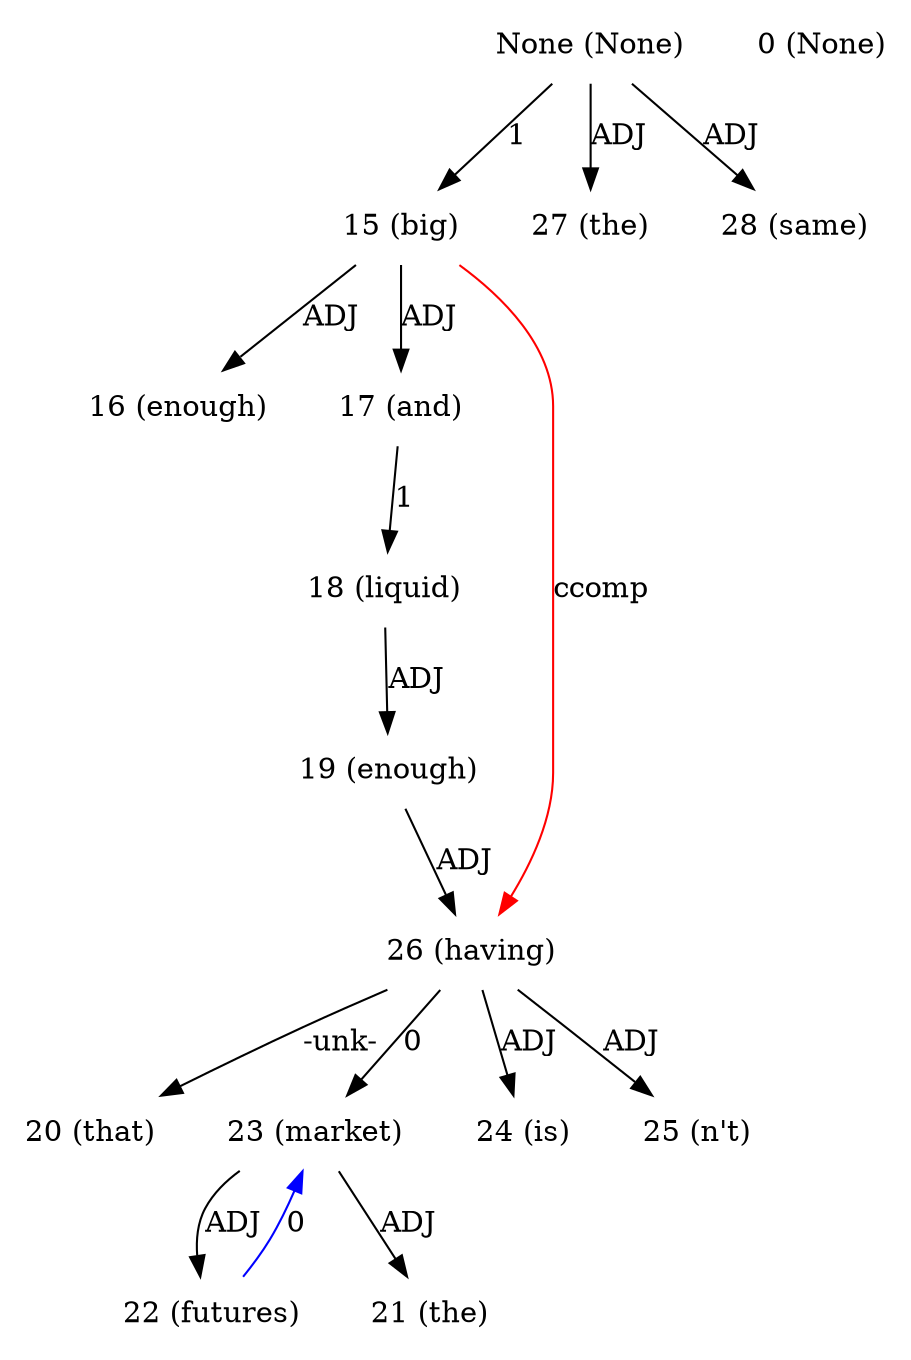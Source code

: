digraph G{
edge [dir=forward]
node [shape=plaintext]

None [label="None (None)"]
None -> 15 [label="1"]
None [label="None (None)"]
None -> 27 [label="ADJ"]
None -> 28 [label="ADJ"]
0 [label="0 (None)"]
15 [label="15 (big)"]
15 -> 16 [label="ADJ"]
15 -> 17 [label="ADJ"]
16 [label="16 (enough)"]
17 [label="17 (and)"]
17 -> 18 [label="1"]
18 [label="18 (liquid)"]
18 -> 19 [label="ADJ"]
19 [label="19 (enough)"]
19 -> 26 [label="ADJ"]
20 [label="20 (that)"]
21 [label="21 (the)"]
22 [label="22 (futures)"]
22 -> 23 [label="0", color="blue"]
23 [label="23 (market)"]
23 -> 21 [label="ADJ"]
23 -> 22 [label="ADJ"]
24 [label="24 (is)"]
25 [label="25 (n't)"]
26 [label="26 (having)"]
26 -> 20 [label="-unk-"]
26 -> 24 [label="ADJ"]
26 -> 25 [label="ADJ"]
26 -> 23 [label="0"]
15 -> 26 [label="ccomp", color="red"]
27 [label="27 (the)"]
28 [label="28 (same)"]
}
